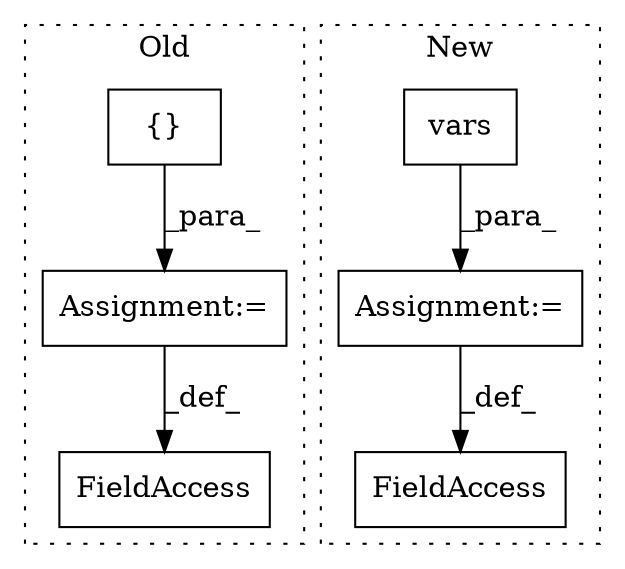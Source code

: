 digraph G {
subgraph cluster0 {
1 [label="{}" a="4" s="681,684" l="1,1" shape="box"];
3 [label="FieldAccess" a="22" s="343" l="6" shape="box"];
4 [label="Assignment:=" a="7" s="349" l="1" shape="box"];
label = "Old";
style="dotted";
}
subgraph cluster1 {
2 [label="vars" a="32" s="401,506" l="5,1" shape="box"];
5 [label="FieldAccess" a="22" s="394" l="6" shape="box"];
6 [label="Assignment:=" a="7" s="400" l="1" shape="box"];
label = "New";
style="dotted";
}
1 -> 4 [label="_para_"];
2 -> 6 [label="_para_"];
4 -> 3 [label="_def_"];
6 -> 5 [label="_def_"];
}